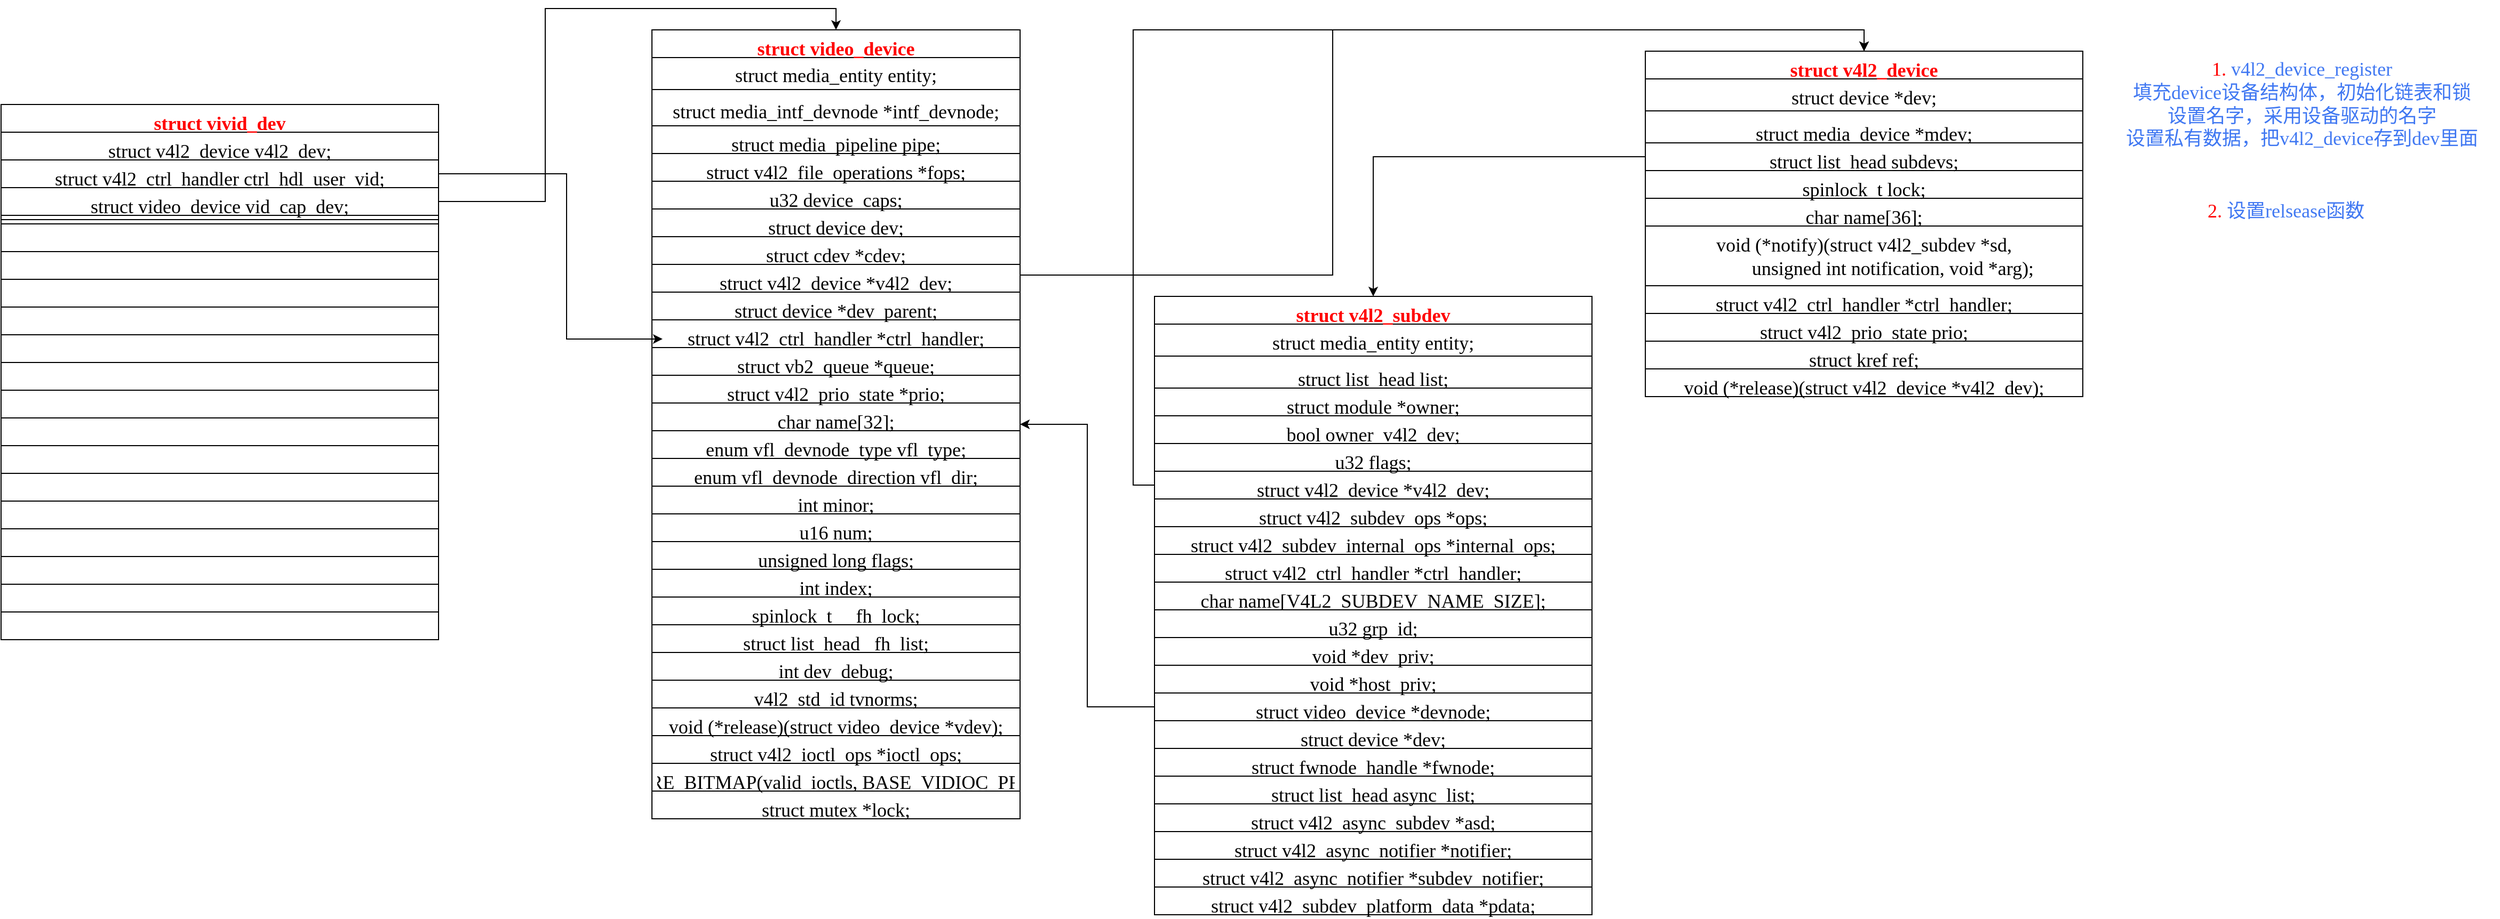 <mxfile version="20.6.2" type="github">
  <diagram id="C5RBs43oDa-KdzZeNtuy" name="Page-1">
    <mxGraphModel dx="1832" dy="598" grid="1" gridSize="10" guides="1" tooltips="1" connect="1" arrows="1" fold="1" page="1" pageScale="1" pageWidth="827" pageHeight="1169" math="0" shadow="0">
      <root>
        <mxCell id="WIyWlLk6GJQsqaUBKTNV-0" />
        <mxCell id="WIyWlLk6GJQsqaUBKTNV-1" parent="WIyWlLk6GJQsqaUBKTNV-0" />
        <mxCell id="gWOpLriGarxiiyuRwEoO-10" value="struct video_device" style="swimlane;fontStyle=1;align=center;verticalAlign=top;childLayout=stackLayout;horizontal=1;startSize=26;horizontalStack=0;resizeParent=1;resizeParentMax=0;resizeLast=0;collapsible=1;marginBottom=0;fontSize=18;fontFamily=Comic Sans MS;fontColor=#FF0000;" parent="WIyWlLk6GJQsqaUBKTNV-1" vertex="1">
          <mxGeometry x="470" y="60" width="345" height="740" as="geometry">
            <mxRectangle x="69" y="60" width="150" height="30" as="alternateBounds" />
          </mxGeometry>
        </mxCell>
        <mxCell id="gWOpLriGarxiiyuRwEoO-11" value="struct media_entity entity;" style="text;strokeColor=none;fillColor=none;align=center;verticalAlign=top;spacingLeft=4;spacingRight=4;overflow=hidden;rotatable=0;points=[[0,0.5],[1,0.5]];portConstraint=eastwest;fontFamily=Comic Sans MS;fontSize=18;html=1;" parent="gWOpLriGarxiiyuRwEoO-10" vertex="1">
          <mxGeometry y="26" width="345" height="26" as="geometry" />
        </mxCell>
        <mxCell id="gWOpLriGarxiiyuRwEoO-12" value="" style="line;strokeWidth=1;fillColor=none;align=center;verticalAlign=middle;spacingTop=-1;spacingLeft=3;spacingRight=3;rotatable=0;labelPosition=right;points=[];portConstraint=eastwest;strokeColor=inherit;fontSize=18;fontFamily=Comic Sans MS;" parent="gWOpLriGarxiiyuRwEoO-10" vertex="1">
          <mxGeometry y="52" width="345" height="8" as="geometry" />
        </mxCell>
        <mxCell id="gWOpLriGarxiiyuRwEoO-13" value="struct media_intf_devnode *intf_devnode;" style="text;strokeColor=none;fillColor=none;align=center;verticalAlign=top;spacingLeft=4;spacingRight=4;overflow=hidden;rotatable=0;points=[[0,0.5],[1,0.5]];portConstraint=eastwest;fontFamily=Comic Sans MS;fontStyle=0;fontSize=18;html=1;" parent="gWOpLriGarxiiyuRwEoO-10" vertex="1">
          <mxGeometry y="60" width="345" height="30" as="geometry" />
        </mxCell>
        <mxCell id="gWOpLriGarxiiyuRwEoO-20" value="struct media_pipeline pipe;" style="text;strokeColor=default;fillColor=none;align=center;verticalAlign=top;spacingLeft=4;spacingRight=4;overflow=hidden;rotatable=0;points=[[0,0.5],[1,0.5]];portConstraint=eastwest;fontFamily=Comic Sans MS;fontSize=18;" parent="gWOpLriGarxiiyuRwEoO-10" vertex="1">
          <mxGeometry y="90" width="345" height="26" as="geometry" />
        </mxCell>
        <mxCell id="gWOpLriGarxiiyuRwEoO-19" value="struct v4l2_file_operations *fops;" style="text;strokeColor=default;fillColor=none;align=center;verticalAlign=top;spacingLeft=4;spacingRight=4;overflow=hidden;rotatable=0;points=[[0,0.5],[1,0.5]];portConstraint=eastwest;fontSize=18;fontFamily=Comic Sans MS;" parent="gWOpLriGarxiiyuRwEoO-10" vertex="1">
          <mxGeometry y="116" width="345" height="26" as="geometry" />
        </mxCell>
        <mxCell id="gWOpLriGarxiiyuRwEoO-18" value="u32 device_caps;" style="text;strokeColor=default;fillColor=none;align=center;verticalAlign=top;spacingLeft=4;spacingRight=4;overflow=hidden;rotatable=0;points=[[0,0.5],[1,0.5]];portConstraint=eastwest;fontSize=18;fontFamily=Comic Sans MS;" parent="gWOpLriGarxiiyuRwEoO-10" vertex="1">
          <mxGeometry y="142" width="345" height="26" as="geometry" />
        </mxCell>
        <mxCell id="gWOpLriGarxiiyuRwEoO-17" value="struct device dev;" style="text;strokeColor=default;fillColor=none;align=center;verticalAlign=top;spacingLeft=4;spacingRight=4;overflow=hidden;rotatable=0;points=[[0,0.5],[1,0.5]];portConstraint=eastwest;fontSize=18;fontFamily=Comic Sans MS;" parent="gWOpLriGarxiiyuRwEoO-10" vertex="1">
          <mxGeometry y="168" width="345" height="26" as="geometry" />
        </mxCell>
        <mxCell id="gWOpLriGarxiiyuRwEoO-16" value="struct cdev *cdev;" style="text;strokeColor=default;fillColor=none;align=center;verticalAlign=top;spacingLeft=4;spacingRight=4;overflow=hidden;rotatable=0;points=[[0,0.5],[1,0.5]];portConstraint=eastwest;fontSize=18;fontFamily=Comic Sans MS;" parent="gWOpLriGarxiiyuRwEoO-10" vertex="1">
          <mxGeometry y="194" width="345" height="26" as="geometry" />
        </mxCell>
        <mxCell id="gWOpLriGarxiiyuRwEoO-15" value="struct v4l2_device *v4l2_dev;" style="text;strokeColor=default;fillColor=none;align=center;verticalAlign=top;spacingLeft=4;spacingRight=4;overflow=hidden;rotatable=0;points=[[0,0.5],[1,0.5]];portConstraint=eastwest;fontSize=18;fontFamily=Comic Sans MS;" parent="gWOpLriGarxiiyuRwEoO-10" vertex="1">
          <mxGeometry y="220" width="345" height="26" as="geometry" />
        </mxCell>
        <mxCell id="gWOpLriGarxiiyuRwEoO-14" value="struct device *dev_parent;" style="text;strokeColor=default;fillColor=none;align=center;verticalAlign=top;spacingLeft=4;spacingRight=4;overflow=hidden;rotatable=0;points=[[0,0.5],[1,0.5]];portConstraint=eastwest;fontSize=18;fontFamily=Comic Sans MS;" parent="gWOpLriGarxiiyuRwEoO-10" vertex="1">
          <mxGeometry y="246" width="345" height="26" as="geometry" />
        </mxCell>
        <mxCell id="lrgzyKISsiX6A75_xtbV-10" value="struct v4l2_ctrl_handler *ctrl_handler;" style="text;strokeColor=default;fillColor=none;align=center;verticalAlign=top;spacingLeft=4;spacingRight=4;overflow=hidden;rotatable=0;points=[[0,0.5],[1,0.5]];portConstraint=eastwest;fontSize=18;fontFamily=Comic Sans MS;" parent="gWOpLriGarxiiyuRwEoO-10" vertex="1">
          <mxGeometry y="272" width="345" height="26" as="geometry" />
        </mxCell>
        <mxCell id="lrgzyKISsiX6A75_xtbV-9" value="struct vb2_queue *queue;" style="text;strokeColor=none;fillColor=none;align=center;verticalAlign=top;spacingLeft=4;spacingRight=4;overflow=hidden;rotatable=0;points=[[0,0.5],[1,0.5]];portConstraint=eastwest;fontSize=18;fontFamily=Comic Sans MS;" parent="gWOpLriGarxiiyuRwEoO-10" vertex="1">
          <mxGeometry y="298" width="345" height="26" as="geometry" />
        </mxCell>
        <mxCell id="lrgzyKISsiX6A75_xtbV-8" value="struct v4l2_prio_state *prio;" style="text;strokeColor=default;fillColor=none;align=center;verticalAlign=top;spacingLeft=4;spacingRight=4;overflow=hidden;rotatable=0;points=[[0,0.5],[1,0.5]];portConstraint=eastwest;fontSize=18;fontFamily=Comic Sans MS;" parent="gWOpLriGarxiiyuRwEoO-10" vertex="1">
          <mxGeometry y="324" width="345" height="26" as="geometry" />
        </mxCell>
        <mxCell id="lrgzyKISsiX6A75_xtbV-7" value="char name[32];" style="text;strokeColor=none;fillColor=none;align=center;verticalAlign=top;spacingLeft=4;spacingRight=4;overflow=hidden;rotatable=0;points=[[0,0.5],[1,0.5]];portConstraint=eastwest;fontSize=18;fontFamily=Comic Sans MS;" parent="gWOpLriGarxiiyuRwEoO-10" vertex="1">
          <mxGeometry y="350" width="345" height="26" as="geometry" />
        </mxCell>
        <mxCell id="lrgzyKISsiX6A75_xtbV-6" value="enum vfl_devnode_type vfl_type;" style="text;strokeColor=default;fillColor=none;align=center;verticalAlign=top;spacingLeft=4;spacingRight=4;overflow=hidden;rotatable=0;points=[[0,0.5],[1,0.5]];portConstraint=eastwest;fontSize=18;fontFamily=Comic Sans MS;" parent="gWOpLriGarxiiyuRwEoO-10" vertex="1">
          <mxGeometry y="376" width="345" height="26" as="geometry" />
        </mxCell>
        <mxCell id="lrgzyKISsiX6A75_xtbV-5" value="enum vfl_devnode_direction vfl_dir;" style="text;strokeColor=default;fillColor=none;align=center;verticalAlign=top;spacingLeft=4;spacingRight=4;overflow=hidden;rotatable=0;points=[[0,0.5],[1,0.5]];portConstraint=eastwest;fontSize=18;fontFamily=Comic Sans MS;" parent="gWOpLriGarxiiyuRwEoO-10" vertex="1">
          <mxGeometry y="402" width="345" height="26" as="geometry" />
        </mxCell>
        <mxCell id="lrgzyKISsiX6A75_xtbV-4" value="int minor;" style="text;strokeColor=none;fillColor=none;align=center;verticalAlign=top;spacingLeft=4;spacingRight=4;overflow=hidden;rotatable=0;points=[[0,0.5],[1,0.5]];portConstraint=eastwest;fontSize=18;fontFamily=Comic Sans MS;" parent="gWOpLriGarxiiyuRwEoO-10" vertex="1">
          <mxGeometry y="428" width="345" height="26" as="geometry" />
        </mxCell>
        <mxCell id="lrgzyKISsiX6A75_xtbV-3" value="u16 num;" style="text;strokeColor=default;fillColor=none;align=center;verticalAlign=top;spacingLeft=4;spacingRight=4;overflow=hidden;rotatable=0;points=[[0,0.5],[1,0.5]];portConstraint=eastwest;fontSize=18;fontFamily=Comic Sans MS;" parent="gWOpLriGarxiiyuRwEoO-10" vertex="1">
          <mxGeometry y="454" width="345" height="26" as="geometry" />
        </mxCell>
        <mxCell id="lrgzyKISsiX6A75_xtbV-2" value="unsigned long flags;" style="text;strokeColor=default;fillColor=none;align=center;verticalAlign=top;spacingLeft=4;spacingRight=4;overflow=hidden;rotatable=0;points=[[0,0.5],[1,0.5]];portConstraint=eastwest;fontSize=18;fontFamily=Comic Sans MS;" parent="gWOpLriGarxiiyuRwEoO-10" vertex="1">
          <mxGeometry y="480" width="345" height="26" as="geometry" />
        </mxCell>
        <mxCell id="lrgzyKISsiX6A75_xtbV-11" value="int index;" style="text;strokeColor=none;fillColor=none;align=center;verticalAlign=top;spacingLeft=4;spacingRight=4;overflow=hidden;rotatable=0;points=[[0,0.5],[1,0.5]];portConstraint=eastwest;fontSize=18;fontFamily=Comic Sans MS;" parent="gWOpLriGarxiiyuRwEoO-10" vertex="1">
          <mxGeometry y="506" width="345" height="26" as="geometry" />
        </mxCell>
        <mxCell id="lrgzyKISsiX6A75_xtbV-14" value="spinlock_t     fh_lock;" style="text;strokeColor=default;fillColor=none;align=center;verticalAlign=top;spacingLeft=4;spacingRight=4;overflow=hidden;rotatable=0;points=[[0,0.5],[1,0.5]];portConstraint=eastwest;fontSize=18;fontFamily=Comic Sans MS;" parent="gWOpLriGarxiiyuRwEoO-10" vertex="1">
          <mxGeometry y="532" width="345" height="26" as="geometry" />
        </mxCell>
        <mxCell id="lrgzyKISsiX6A75_xtbV-13" value="struct list_head   fh_list;" style="text;strokeColor=none;fillColor=none;align=center;verticalAlign=top;spacingLeft=4;spacingRight=4;overflow=hidden;rotatable=0;points=[[0,0.5],[1,0.5]];portConstraint=eastwest;fontSize=18;fontFamily=Comic Sans MS;" parent="gWOpLriGarxiiyuRwEoO-10" vertex="1">
          <mxGeometry y="558" width="345" height="26" as="geometry" />
        </mxCell>
        <mxCell id="lrgzyKISsiX6A75_xtbV-12" value="int dev_debug;" style="text;strokeColor=default;fillColor=none;align=center;verticalAlign=top;spacingLeft=4;spacingRight=4;overflow=hidden;rotatable=0;points=[[0,0.5],[1,0.5]];portConstraint=eastwest;fontSize=18;fontFamily=Comic Sans MS;" parent="gWOpLriGarxiiyuRwEoO-10" vertex="1">
          <mxGeometry y="584" width="345" height="26" as="geometry" />
        </mxCell>
        <mxCell id="lrgzyKISsiX6A75_xtbV-19" value="v4l2_std_id tvnorms;" style="text;strokeColor=default;fillColor=none;align=center;verticalAlign=top;spacingLeft=4;spacingRight=4;overflow=hidden;rotatable=0;points=[[0,0.5],[1,0.5]];portConstraint=eastwest;fontSize=18;fontFamily=Comic Sans MS;" parent="gWOpLriGarxiiyuRwEoO-10" vertex="1">
          <mxGeometry y="610" width="345" height="26" as="geometry" />
        </mxCell>
        <mxCell id="lrgzyKISsiX6A75_xtbV-18" value="void (*release)(struct video_device *vdev);" style="text;strokeColor=default;fillColor=none;align=center;verticalAlign=top;spacingLeft=4;spacingRight=4;overflow=hidden;rotatable=0;points=[[0,0.5],[1,0.5]];portConstraint=eastwest;fontSize=18;fontFamily=Comic Sans MS;" parent="gWOpLriGarxiiyuRwEoO-10" vertex="1">
          <mxGeometry y="636" width="345" height="26" as="geometry" />
        </mxCell>
        <mxCell id="lrgzyKISsiX6A75_xtbV-17" value="struct v4l2_ioctl_ops *ioctl_ops;" style="text;strokeColor=default;fillColor=none;align=center;verticalAlign=top;spacingLeft=4;spacingRight=4;overflow=hidden;rotatable=0;points=[[0,0.5],[1,0.5]];portConstraint=eastwest;fontSize=18;fontFamily=Comic Sans MS;" parent="gWOpLriGarxiiyuRwEoO-10" vertex="1">
          <mxGeometry y="662" width="345" height="26" as="geometry" />
        </mxCell>
        <mxCell id="lrgzyKISsiX6A75_xtbV-16" value="DECLARE_BITMAP(valid_ioctls, BASE_VIDIOC_PRIVATE);" style="text;strokeColor=default;fillColor=none;align=center;verticalAlign=top;spacingLeft=4;spacingRight=4;overflow=hidden;rotatable=0;points=[[0,0.5],[1,0.5]];portConstraint=eastwest;fontSize=18;fontFamily=Comic Sans MS;" parent="gWOpLriGarxiiyuRwEoO-10" vertex="1">
          <mxGeometry y="688" width="345" height="26" as="geometry" />
        </mxCell>
        <mxCell id="lrgzyKISsiX6A75_xtbV-15" value="struct mutex *lock;" style="text;strokeColor=default;fillColor=none;align=center;verticalAlign=top;spacingLeft=4;spacingRight=4;overflow=hidden;rotatable=0;points=[[0,0.5],[1,0.5]];portConstraint=eastwest;fontSize=18;fontFamily=Comic Sans MS;" parent="gWOpLriGarxiiyuRwEoO-10" vertex="1">
          <mxGeometry y="714" width="345" height="26" as="geometry" />
        </mxCell>
        <mxCell id="lrgzyKISsiX6A75_xtbV-20" value="struct v4l2_device" style="swimlane;fontStyle=1;align=center;verticalAlign=top;childLayout=stackLayout;horizontal=1;startSize=26;horizontalStack=0;resizeParent=1;resizeParentMax=0;resizeLast=0;collapsible=1;marginBottom=0;strokeColor=default;fontFamily=Comic Sans MS;fontSize=18;fontColor=#FF0000;fillColor=none;gradientColor=none;" parent="WIyWlLk6GJQsqaUBKTNV-1" vertex="1">
          <mxGeometry x="1401" y="80" width="410" height="324" as="geometry">
            <mxRectangle x="530" y="110" width="200" height="40" as="alternateBounds" />
          </mxGeometry>
        </mxCell>
        <mxCell id="lrgzyKISsiX6A75_xtbV-21" value="struct device *dev;" style="text;strokeColor=none;fillColor=none;align=center;verticalAlign=top;spacingLeft=4;spacingRight=4;overflow=hidden;rotatable=0;points=[[0,0.5],[1,0.5]];portConstraint=eastwest;fontFamily=Comic Sans MS;fontSize=18;fontColor=default;" parent="lrgzyKISsiX6A75_xtbV-20" vertex="1">
          <mxGeometry y="26" width="410" height="26" as="geometry" />
        </mxCell>
        <mxCell id="lrgzyKISsiX6A75_xtbV-22" value="" style="line;strokeWidth=1;fillColor=none;align=center;verticalAlign=middle;spacingTop=-1;spacingLeft=3;spacingRight=3;rotatable=0;labelPosition=right;points=[];portConstraint=eastwest;strokeColor=inherit;fontFamily=Comic Sans MS;fontSize=18;fontColor=default;" parent="lrgzyKISsiX6A75_xtbV-20" vertex="1">
          <mxGeometry y="52" width="410" height="8" as="geometry" />
        </mxCell>
        <mxCell id="lrgzyKISsiX6A75_xtbV-23" value="struct media_device *mdev;" style="text;strokeColor=none;fillColor=none;align=center;verticalAlign=top;spacingLeft=4;spacingRight=4;overflow=hidden;rotatable=0;points=[[0,0.5],[1,0.5]];portConstraint=eastwest;fontFamily=Comic Sans MS;fontSize=18;fontColor=default;" parent="lrgzyKISsiX6A75_xtbV-20" vertex="1">
          <mxGeometry y="60" width="410" height="26" as="geometry" />
        </mxCell>
        <mxCell id="lrgzyKISsiX6A75_xtbV-26" value="struct list_head subdevs;" style="text;strokeColor=default;fillColor=none;align=center;verticalAlign=top;spacingLeft=4;spacingRight=4;overflow=hidden;rotatable=0;points=[[0,0.5],[1,0.5]];portConstraint=eastwest;fontFamily=Comic Sans MS;fontSize=18;fontColor=default;" parent="lrgzyKISsiX6A75_xtbV-20" vertex="1">
          <mxGeometry y="86" width="410" height="26" as="geometry" />
        </mxCell>
        <mxCell id="lrgzyKISsiX6A75_xtbV-33" value="spinlock_t lock;" style="text;strokeColor=default;fillColor=none;align=center;verticalAlign=top;spacingLeft=4;spacingRight=4;overflow=hidden;rotatable=0;points=[[0,0.5],[1,0.5]];portConstraint=eastwest;fontFamily=Comic Sans MS;fontSize=18;fontColor=default;" parent="lrgzyKISsiX6A75_xtbV-20" vertex="1">
          <mxGeometry y="112" width="410" height="26" as="geometry" />
        </mxCell>
        <mxCell id="lrgzyKISsiX6A75_xtbV-32" value="char name[36];" style="text;strokeColor=default;fillColor=none;align=center;verticalAlign=top;spacingLeft=4;spacingRight=4;overflow=hidden;rotatable=0;points=[[0,0.5],[1,0.5]];portConstraint=eastwest;fontFamily=Comic Sans MS;fontSize=18;fontColor=default;" parent="lrgzyKISsiX6A75_xtbV-20" vertex="1">
          <mxGeometry y="138" width="410" height="26" as="geometry" />
        </mxCell>
        <mxCell id="lrgzyKISsiX6A75_xtbV-31" value="void (*notify)(struct v4l2_subdev *sd,&#xa;            unsigned int notification, void *arg);" style="text;strokeColor=default;fillColor=none;align=center;verticalAlign=top;spacingLeft=4;spacingRight=4;overflow=hidden;rotatable=0;points=[[0,0.5],[1,0.5]];portConstraint=eastwest;fontFamily=Comic Sans MS;fontSize=18;fontColor=default;" parent="lrgzyKISsiX6A75_xtbV-20" vertex="1">
          <mxGeometry y="164" width="410" height="56" as="geometry" />
        </mxCell>
        <mxCell id="lrgzyKISsiX6A75_xtbV-30" value="struct v4l2_ctrl_handler *ctrl_handler;" style="text;strokeColor=default;fillColor=none;align=center;verticalAlign=top;spacingLeft=4;spacingRight=4;overflow=hidden;rotatable=0;points=[[0,0.5],[1,0.5]];portConstraint=eastwest;fontFamily=Comic Sans MS;fontSize=18;fontColor=default;" parent="lrgzyKISsiX6A75_xtbV-20" vertex="1">
          <mxGeometry y="220" width="410" height="26" as="geometry" />
        </mxCell>
        <mxCell id="lrgzyKISsiX6A75_xtbV-29" value="struct v4l2_prio_state prio;" style="text;strokeColor=default;fillColor=none;align=center;verticalAlign=top;spacingLeft=4;spacingRight=4;overflow=hidden;rotatable=0;points=[[0,0.5],[1,0.5]];portConstraint=eastwest;fontFamily=Comic Sans MS;fontSize=18;fontColor=default;" parent="lrgzyKISsiX6A75_xtbV-20" vertex="1">
          <mxGeometry y="246" width="410" height="26" as="geometry" />
        </mxCell>
        <mxCell id="lrgzyKISsiX6A75_xtbV-28" value="struct kref ref;" style="text;strokeColor=default;fillColor=none;align=center;verticalAlign=top;spacingLeft=4;spacingRight=4;overflow=hidden;rotatable=0;points=[[0,0.5],[1,0.5]];portConstraint=eastwest;fontFamily=Comic Sans MS;fontSize=18;fontColor=default;" parent="lrgzyKISsiX6A75_xtbV-20" vertex="1">
          <mxGeometry y="272" width="410" height="26" as="geometry" />
        </mxCell>
        <mxCell id="lrgzyKISsiX6A75_xtbV-27" value="void (*release)(struct v4l2_device *v4l2_dev);" style="text;strokeColor=none;fillColor=none;align=center;verticalAlign=top;spacingLeft=4;spacingRight=4;overflow=hidden;rotatable=0;points=[[0,0.5],[1,0.5]];portConstraint=eastwest;fontFamily=Comic Sans MS;fontSize=18;fontColor=default;" parent="lrgzyKISsiX6A75_xtbV-20" vertex="1">
          <mxGeometry y="298" width="410" height="26" as="geometry" />
        </mxCell>
        <mxCell id="pIusJnzS2BSVwH9c8vFU-0" value="struct v4l2_subdev" style="swimlane;fontStyle=1;align=center;verticalAlign=top;childLayout=stackLayout;horizontal=1;startSize=26;horizontalStack=0;resizeParent=1;resizeParentMax=0;resizeLast=0;collapsible=1;marginBottom=0;fontSize=18;fontFamily=Comic Sans MS;fontColor=#FF0000;" vertex="1" parent="WIyWlLk6GJQsqaUBKTNV-1">
          <mxGeometry x="941" y="310" width="410" height="580" as="geometry">
            <mxRectangle x="1050" y="130" width="210" height="40" as="alternateBounds" />
          </mxGeometry>
        </mxCell>
        <mxCell id="pIusJnzS2BSVwH9c8vFU-1" value="struct media_entity entity;" style="text;strokeColor=none;fillColor=none;align=center;verticalAlign=top;spacingLeft=4;spacingRight=4;overflow=hidden;rotatable=0;points=[[0,0.5],[1,0.5]];portConstraint=eastwest;fontSize=18;fontFamily=Comic Sans MS;" vertex="1" parent="pIusJnzS2BSVwH9c8vFU-0">
          <mxGeometry y="26" width="410" height="26" as="geometry" />
        </mxCell>
        <mxCell id="pIusJnzS2BSVwH9c8vFU-2" value="" style="line;strokeWidth=1;fillColor=none;align=center;verticalAlign=middle;spacingTop=-1;spacingLeft=3;spacingRight=3;rotatable=0;labelPosition=right;points=[];portConstraint=eastwest;strokeColor=inherit;fontSize=18;fontFamily=Comic Sans MS;" vertex="1" parent="pIusJnzS2BSVwH9c8vFU-0">
          <mxGeometry y="52" width="410" height="8" as="geometry" />
        </mxCell>
        <mxCell id="pIusJnzS2BSVwH9c8vFU-3" value="struct list_head list;" style="text;strokeColor=none;fillColor=none;align=center;verticalAlign=top;spacingLeft=4;spacingRight=4;overflow=hidden;rotatable=0;points=[[0,0.5],[1,0.5]];portConstraint=eastwest;fontSize=18;fontFamily=Comic Sans MS;" vertex="1" parent="pIusJnzS2BSVwH9c8vFU-0">
          <mxGeometry y="60" width="410" height="26" as="geometry" />
        </mxCell>
        <mxCell id="pIusJnzS2BSVwH9c8vFU-4" value="struct module *owner;" style="text;strokeColor=default;fillColor=none;align=center;verticalAlign=top;spacingLeft=4;spacingRight=4;overflow=hidden;rotatable=0;points=[[0,0.5],[1,0.5]];portConstraint=eastwest;fontSize=18;fontFamily=Comic Sans MS;" vertex="1" parent="pIusJnzS2BSVwH9c8vFU-0">
          <mxGeometry y="86" width="410" height="26" as="geometry" />
        </mxCell>
        <mxCell id="pIusJnzS2BSVwH9c8vFU-6" value="bool owner_v4l2_dev;" style="text;strokeColor=default;fillColor=none;align=center;verticalAlign=top;spacingLeft=4;spacingRight=4;overflow=hidden;rotatable=0;points=[[0,0.5],[1,0.5]];portConstraint=eastwest;fontSize=18;fontFamily=Comic Sans MS;" vertex="1" parent="pIusJnzS2BSVwH9c8vFU-0">
          <mxGeometry y="112" width="410" height="26" as="geometry" />
        </mxCell>
        <mxCell id="pIusJnzS2BSVwH9c8vFU-10" value="u32 flags;" style="text;strokeColor=default;fillColor=none;align=center;verticalAlign=top;spacingLeft=4;spacingRight=4;overflow=hidden;rotatable=0;points=[[0,0.5],[1,0.5]];portConstraint=eastwest;fontSize=18;fontFamily=Comic Sans MS;" vertex="1" parent="pIusJnzS2BSVwH9c8vFU-0">
          <mxGeometry y="138" width="410" height="26" as="geometry" />
        </mxCell>
        <mxCell id="pIusJnzS2BSVwH9c8vFU-9" value="struct v4l2_device *v4l2_dev;" style="text;strokeColor=default;fillColor=none;align=center;verticalAlign=top;spacingLeft=4;spacingRight=4;overflow=hidden;rotatable=0;points=[[0,0.5],[1,0.5]];portConstraint=eastwest;fontSize=18;fontFamily=Comic Sans MS;" vertex="1" parent="pIusJnzS2BSVwH9c8vFU-0">
          <mxGeometry y="164" width="410" height="26" as="geometry" />
        </mxCell>
        <mxCell id="pIusJnzS2BSVwH9c8vFU-8" value="struct v4l2_subdev_ops *ops;" style="text;strokeColor=default;fillColor=none;align=center;verticalAlign=top;spacingLeft=4;spacingRight=4;overflow=hidden;rotatable=0;points=[[0,0.5],[1,0.5]];portConstraint=eastwest;fontSize=18;fontFamily=Comic Sans MS;" vertex="1" parent="pIusJnzS2BSVwH9c8vFU-0">
          <mxGeometry y="190" width="410" height="26" as="geometry" />
        </mxCell>
        <mxCell id="pIusJnzS2BSVwH9c8vFU-7" value="struct v4l2_subdev_internal_ops *internal_ops;" style="text;strokeColor=default;fillColor=none;align=center;verticalAlign=top;spacingLeft=4;spacingRight=4;overflow=hidden;rotatable=0;points=[[0,0.5],[1,0.5]];portConstraint=eastwest;fontSize=18;fontFamily=Comic Sans MS;" vertex="1" parent="pIusJnzS2BSVwH9c8vFU-0">
          <mxGeometry y="216" width="410" height="26" as="geometry" />
        </mxCell>
        <mxCell id="pIusJnzS2BSVwH9c8vFU-23" value="struct v4l2_ctrl_handler *ctrl_handler;" style="text;strokeColor=default;fillColor=none;align=center;verticalAlign=top;spacingLeft=4;spacingRight=4;overflow=hidden;rotatable=0;points=[[0,0.5],[1,0.5]];portConstraint=eastwest;fontSize=18;fontFamily=Comic Sans MS;" vertex="1" parent="pIusJnzS2BSVwH9c8vFU-0">
          <mxGeometry y="242" width="410" height="26" as="geometry" />
        </mxCell>
        <mxCell id="pIusJnzS2BSVwH9c8vFU-22" value="char name[V4L2_SUBDEV_NAME_SIZE];" style="text;strokeColor=default;fillColor=none;align=center;verticalAlign=top;spacingLeft=4;spacingRight=4;overflow=hidden;rotatable=0;points=[[0,0.5],[1,0.5]];portConstraint=eastwest;fontSize=18;fontFamily=Comic Sans MS;" vertex="1" parent="pIusJnzS2BSVwH9c8vFU-0">
          <mxGeometry y="268" width="410" height="26" as="geometry" />
        </mxCell>
        <mxCell id="pIusJnzS2BSVwH9c8vFU-21" value="u32 grp_id;" style="text;strokeColor=default;fillColor=none;align=center;verticalAlign=top;spacingLeft=4;spacingRight=4;overflow=hidden;rotatable=0;points=[[0,0.5],[1,0.5]];portConstraint=eastwest;fontSize=18;fontFamily=Comic Sans MS;" vertex="1" parent="pIusJnzS2BSVwH9c8vFU-0">
          <mxGeometry y="294" width="410" height="26" as="geometry" />
        </mxCell>
        <mxCell id="pIusJnzS2BSVwH9c8vFU-20" value="void *dev_priv;" style="text;strokeColor=default;fillColor=none;align=center;verticalAlign=top;spacingLeft=4;spacingRight=4;overflow=hidden;rotatable=0;points=[[0,0.5],[1,0.5]];portConstraint=eastwest;fontSize=18;fontFamily=Comic Sans MS;" vertex="1" parent="pIusJnzS2BSVwH9c8vFU-0">
          <mxGeometry y="320" width="410" height="26" as="geometry" />
        </mxCell>
        <mxCell id="pIusJnzS2BSVwH9c8vFU-19" value="void *host_priv;" style="text;strokeColor=default;fillColor=none;align=center;verticalAlign=top;spacingLeft=4;spacingRight=4;overflow=hidden;rotatable=0;points=[[0,0.5],[1,0.5]];portConstraint=eastwest;fontSize=18;fontFamily=Comic Sans MS;" vertex="1" parent="pIusJnzS2BSVwH9c8vFU-0">
          <mxGeometry y="346" width="410" height="26" as="geometry" />
        </mxCell>
        <mxCell id="pIusJnzS2BSVwH9c8vFU-18" value="struct video_device *devnode;" style="text;strokeColor=default;fillColor=none;align=center;verticalAlign=top;spacingLeft=4;spacingRight=4;overflow=hidden;rotatable=0;points=[[0,0.5],[1,0.5]];portConstraint=eastwest;fontSize=18;fontFamily=Comic Sans MS;" vertex="1" parent="pIusJnzS2BSVwH9c8vFU-0">
          <mxGeometry y="372" width="410" height="26" as="geometry" />
        </mxCell>
        <mxCell id="pIusJnzS2BSVwH9c8vFU-17" value="struct device *dev;" style="text;strokeColor=default;fillColor=none;align=center;verticalAlign=top;spacingLeft=4;spacingRight=4;overflow=hidden;rotatable=0;points=[[0,0.5],[1,0.5]];portConstraint=eastwest;fontSize=18;fontFamily=Comic Sans MS;" vertex="1" parent="pIusJnzS2BSVwH9c8vFU-0">
          <mxGeometry y="398" width="410" height="26" as="geometry" />
        </mxCell>
        <mxCell id="pIusJnzS2BSVwH9c8vFU-16" value="struct fwnode_handle *fwnode;" style="text;strokeColor=default;fillColor=none;align=center;verticalAlign=top;spacingLeft=4;spacingRight=4;overflow=hidden;rotatable=0;points=[[0,0.5],[1,0.5]];portConstraint=eastwest;fontSize=18;fontFamily=Comic Sans MS;" vertex="1" parent="pIusJnzS2BSVwH9c8vFU-0">
          <mxGeometry y="424" width="410" height="26" as="geometry" />
        </mxCell>
        <mxCell id="pIusJnzS2BSVwH9c8vFU-27" value="struct list_head async_list;" style="text;strokeColor=default;fillColor=none;align=center;verticalAlign=top;spacingLeft=4;spacingRight=4;overflow=hidden;rotatable=0;points=[[0,0.5],[1,0.5]];portConstraint=eastwest;fontSize=18;fontFamily=Comic Sans MS;" vertex="1" parent="pIusJnzS2BSVwH9c8vFU-0">
          <mxGeometry y="450" width="410" height="26" as="geometry" />
        </mxCell>
        <mxCell id="pIusJnzS2BSVwH9c8vFU-26" value="struct v4l2_async_subdev *asd;" style="text;strokeColor=default;fillColor=none;align=center;verticalAlign=top;spacingLeft=4;spacingRight=4;overflow=hidden;rotatable=0;points=[[0,0.5],[1,0.5]];portConstraint=eastwest;fontSize=18;fontFamily=Comic Sans MS;" vertex="1" parent="pIusJnzS2BSVwH9c8vFU-0">
          <mxGeometry y="476" width="410" height="26" as="geometry" />
        </mxCell>
        <mxCell id="pIusJnzS2BSVwH9c8vFU-25" value="struct v4l2_async_notifier *notifier;" style="text;strokeColor=default;fillColor=none;align=center;verticalAlign=top;spacingLeft=4;spacingRight=4;overflow=hidden;rotatable=0;points=[[0,0.5],[1,0.5]];portConstraint=eastwest;fontSize=18;fontFamily=Comic Sans MS;" vertex="1" parent="pIusJnzS2BSVwH9c8vFU-0">
          <mxGeometry y="502" width="410" height="26" as="geometry" />
        </mxCell>
        <mxCell id="pIusJnzS2BSVwH9c8vFU-24" value="struct v4l2_async_notifier *subdev_notifier;" style="text;strokeColor=default;fillColor=none;align=center;verticalAlign=top;spacingLeft=4;spacingRight=4;overflow=hidden;rotatable=0;points=[[0,0.5],[1,0.5]];portConstraint=eastwest;fontSize=18;fontFamily=Comic Sans MS;" vertex="1" parent="pIusJnzS2BSVwH9c8vFU-0">
          <mxGeometry y="528" width="410" height="26" as="geometry" />
        </mxCell>
        <mxCell id="pIusJnzS2BSVwH9c8vFU-15" value="struct v4l2_subdev_platform_data *pdata;" style="text;strokeColor=default;fillColor=none;align=center;verticalAlign=top;spacingLeft=4;spacingRight=4;overflow=hidden;rotatable=0;points=[[0,0.5],[1,0.5]];portConstraint=eastwest;fontSize=18;fontFamily=Comic Sans MS;" vertex="1" parent="pIusJnzS2BSVwH9c8vFU-0">
          <mxGeometry y="554" width="410" height="26" as="geometry" />
        </mxCell>
        <mxCell id="pIusJnzS2BSVwH9c8vFU-28" style="edgeStyle=orthogonalEdgeStyle;rounded=0;orthogonalLoop=1;jettySize=auto;html=1;exitX=1;exitY=0.5;exitDx=0;exitDy=0;entryX=0.5;entryY=0;entryDx=0;entryDy=0;fontFamily=Comic Sans MS;fontSize=18;fontColor=#FF0000;" edge="1" parent="WIyWlLk6GJQsqaUBKTNV-1" source="gWOpLriGarxiiyuRwEoO-15" target="lrgzyKISsiX6A75_xtbV-20">
          <mxGeometry relative="1" as="geometry">
            <Array as="points">
              <mxPoint x="815" y="290" />
              <mxPoint x="1108" y="290" />
              <mxPoint x="1108" y="60" />
              <mxPoint x="1606" y="60" />
            </Array>
          </mxGeometry>
        </mxCell>
        <mxCell id="pIusJnzS2BSVwH9c8vFU-29" style="edgeStyle=orthogonalEdgeStyle;rounded=0;orthogonalLoop=1;jettySize=auto;html=1;exitX=0;exitY=0.5;exitDx=0;exitDy=0;fontFamily=Comic Sans MS;fontSize=18;fontColor=#FF0000;" edge="1" parent="WIyWlLk6GJQsqaUBKTNV-1" source="lrgzyKISsiX6A75_xtbV-26" target="pIusJnzS2BSVwH9c8vFU-0">
          <mxGeometry relative="1" as="geometry" />
        </mxCell>
        <mxCell id="pIusJnzS2BSVwH9c8vFU-32" style="edgeStyle=orthogonalEdgeStyle;rounded=0;orthogonalLoop=1;jettySize=auto;html=1;exitX=0;exitY=0.5;exitDx=0;exitDy=0;entryX=0.5;entryY=0;entryDx=0;entryDy=0;fontFamily=Comic Sans MS;fontSize=18;fontColor=#FF0000;" edge="1" parent="WIyWlLk6GJQsqaUBKTNV-1" source="pIusJnzS2BSVwH9c8vFU-9" target="lrgzyKISsiX6A75_xtbV-20">
          <mxGeometry relative="1" as="geometry" />
        </mxCell>
        <mxCell id="pIusJnzS2BSVwH9c8vFU-33" style="edgeStyle=orthogonalEdgeStyle;rounded=0;orthogonalLoop=1;jettySize=auto;html=1;exitX=0;exitY=0.5;exitDx=0;exitDy=0;fontFamily=Comic Sans MS;fontSize=18;fontColor=#FF0000;" edge="1" parent="WIyWlLk6GJQsqaUBKTNV-1" source="pIusJnzS2BSVwH9c8vFU-18" target="gWOpLriGarxiiyuRwEoO-10">
          <mxGeometry relative="1" as="geometry" />
        </mxCell>
        <mxCell id="pIusJnzS2BSVwH9c8vFU-35" value="&lt;div&gt;1.&lt;span style=&quot;color: #4078f2;&quot;&gt; v4l2_device_register&lt;/span&gt;&lt;/div&gt;&lt;div&gt;&lt;span style=&quot;color: #4078f2;&quot;&gt;填充device设备结构体，初始化链表和锁&lt;/span&gt;&lt;/div&gt;&lt;div&gt;&lt;span style=&quot;color: #4078f2;&quot;&gt;设置名字，采用设备驱动的名字&lt;/span&gt;&lt;/div&gt;&lt;div&gt;&lt;span style=&quot;color: #4078f2;&quot;&gt;设置私有数据，把v4l2_device存到dev里面&lt;br&gt;&lt;/span&gt;&lt;/div&gt;" style="text;html=1;align=center;verticalAlign=middle;resizable=0;points=[];autosize=1;strokeColor=none;fillColor=none;fontSize=18;fontFamily=Comic Sans MS;fontColor=#FF0000;" vertex="1" parent="WIyWlLk6GJQsqaUBKTNV-1">
          <mxGeometry x="1831" y="80" width="370" height="100" as="geometry" />
        </mxCell>
        <mxCell id="pIusJnzS2BSVwH9c8vFU-36" value="2. &lt;span style=&quot;color: #4078f2;&quot;&gt;设置relsease函数&lt;/span&gt;" style="text;html=1;align=center;verticalAlign=middle;resizable=0;points=[];autosize=1;strokeColor=none;fillColor=none;fontSize=18;fontFamily=Comic Sans MS;fontColor=#FF0000;" vertex="1" parent="WIyWlLk6GJQsqaUBKTNV-1">
          <mxGeometry x="1911" y="210" width="180" height="40" as="geometry" />
        </mxCell>
        <mxCell id="pIusJnzS2BSVwH9c8vFU-54" value="struct vivid_dev" style="swimlane;fontStyle=1;align=center;verticalAlign=top;childLayout=stackLayout;horizontal=1;startSize=26;horizontalStack=0;resizeParent=1;resizeParentMax=0;resizeLast=0;collapsible=1;marginBottom=0;fontSize=18;fontFamily=Comic Sans MS;fontColor=#FF0000;" vertex="1" parent="WIyWlLk6GJQsqaUBKTNV-1">
          <mxGeometry x="-140" y="130" width="410" height="502" as="geometry">
            <mxRectangle x="1050" y="130" width="210" height="40" as="alternateBounds" />
          </mxGeometry>
        </mxCell>
        <mxCell id="pIusJnzS2BSVwH9c8vFU-55" value="struct v4l2_device     v4l2_dev;" style="text;strokeColor=none;fillColor=none;align=center;verticalAlign=top;spacingLeft=4;spacingRight=4;overflow=hidden;rotatable=0;points=[[0,0.5],[1,0.5]];portConstraint=eastwest;fontSize=18;fontFamily=Comic Sans MS;" vertex="1" parent="pIusJnzS2BSVwH9c8vFU-54">
          <mxGeometry y="26" width="410" height="26" as="geometry" />
        </mxCell>
        <mxCell id="pIusJnzS2BSVwH9c8vFU-60" value="struct v4l2_ctrl_handler   ctrl_hdl_user_vid;" style="text;strokeColor=default;fillColor=none;align=center;verticalAlign=top;spacingLeft=4;spacingRight=4;overflow=hidden;rotatable=0;points=[[0,0.5],[1,0.5]];portConstraint=eastwest;fontSize=18;fontFamily=Comic Sans MS;" vertex="1" parent="pIusJnzS2BSVwH9c8vFU-54">
          <mxGeometry y="52" width="410" height="26" as="geometry" />
        </mxCell>
        <mxCell id="pIusJnzS2BSVwH9c8vFU-61" value="struct video_device        vid_cap_dev;" style="text;strokeColor=default;fillColor=none;align=center;verticalAlign=top;spacingLeft=4;spacingRight=4;overflow=hidden;rotatable=0;points=[[0,0.5],[1,0.5]];portConstraint=eastwest;fontSize=18;fontFamily=Comic Sans MS;" vertex="1" parent="pIusJnzS2BSVwH9c8vFU-54">
          <mxGeometry y="78" width="410" height="26" as="geometry" />
        </mxCell>
        <mxCell id="pIusJnzS2BSVwH9c8vFU-56" value="" style="line;strokeWidth=1;fillColor=none;align=center;verticalAlign=middle;spacingTop=-1;spacingLeft=3;spacingRight=3;rotatable=0;labelPosition=right;points=[];portConstraint=eastwest;strokeColor=inherit;fontSize=18;fontFamily=Comic Sans MS;" vertex="1" parent="pIusJnzS2BSVwH9c8vFU-54">
          <mxGeometry y="104" width="410" height="8" as="geometry" />
        </mxCell>
        <mxCell id="pIusJnzS2BSVwH9c8vFU-62" value="" style="text;strokeColor=default;fillColor=none;align=center;verticalAlign=top;spacingLeft=4;spacingRight=4;overflow=hidden;rotatable=0;points=[[0,0.5],[1,0.5]];portConstraint=eastwest;fontSize=18;fontFamily=Comic Sans MS;" vertex="1" parent="pIusJnzS2BSVwH9c8vFU-54">
          <mxGeometry y="112" width="410" height="26" as="geometry" />
        </mxCell>
        <mxCell id="pIusJnzS2BSVwH9c8vFU-63" value="" style="text;strokeColor=default;fillColor=none;align=center;verticalAlign=top;spacingLeft=4;spacingRight=4;overflow=hidden;rotatable=0;points=[[0,0.5],[1,0.5]];portConstraint=eastwest;fontSize=18;fontFamily=Comic Sans MS;" vertex="1" parent="pIusJnzS2BSVwH9c8vFU-54">
          <mxGeometry y="138" width="410" height="26" as="geometry" />
        </mxCell>
        <mxCell id="pIusJnzS2BSVwH9c8vFU-64" value="" style="text;strokeColor=default;fillColor=none;align=center;verticalAlign=top;spacingLeft=4;spacingRight=4;overflow=hidden;rotatable=0;points=[[0,0.5],[1,0.5]];portConstraint=eastwest;fontSize=18;fontFamily=Comic Sans MS;" vertex="1" parent="pIusJnzS2BSVwH9c8vFU-54">
          <mxGeometry y="164" width="410" height="26" as="geometry" />
        </mxCell>
        <mxCell id="pIusJnzS2BSVwH9c8vFU-65" value="" style="text;strokeColor=default;fillColor=none;align=center;verticalAlign=top;spacingLeft=4;spacingRight=4;overflow=hidden;rotatable=0;points=[[0,0.5],[1,0.5]];portConstraint=eastwest;fontSize=18;fontFamily=Comic Sans MS;" vertex="1" parent="pIusJnzS2BSVwH9c8vFU-54">
          <mxGeometry y="190" width="410" height="26" as="geometry" />
        </mxCell>
        <mxCell id="pIusJnzS2BSVwH9c8vFU-66" value="" style="text;strokeColor=default;fillColor=none;align=center;verticalAlign=top;spacingLeft=4;spacingRight=4;overflow=hidden;rotatable=0;points=[[0,0.5],[1,0.5]];portConstraint=eastwest;fontSize=18;fontFamily=Comic Sans MS;" vertex="1" parent="pIusJnzS2BSVwH9c8vFU-54">
          <mxGeometry y="216" width="410" height="26" as="geometry" />
        </mxCell>
        <mxCell id="pIusJnzS2BSVwH9c8vFU-67" value="" style="text;strokeColor=default;fillColor=none;align=center;verticalAlign=top;spacingLeft=4;spacingRight=4;overflow=hidden;rotatable=0;points=[[0,0.5],[1,0.5]];portConstraint=eastwest;fontSize=18;fontFamily=Comic Sans MS;" vertex="1" parent="pIusJnzS2BSVwH9c8vFU-54">
          <mxGeometry y="242" width="410" height="26" as="geometry" />
        </mxCell>
        <mxCell id="pIusJnzS2BSVwH9c8vFU-68" value="" style="text;strokeColor=default;fillColor=none;align=center;verticalAlign=top;spacingLeft=4;spacingRight=4;overflow=hidden;rotatable=0;points=[[0,0.5],[1,0.5]];portConstraint=eastwest;fontSize=18;fontFamily=Comic Sans MS;" vertex="1" parent="pIusJnzS2BSVwH9c8vFU-54">
          <mxGeometry y="268" width="410" height="26" as="geometry" />
        </mxCell>
        <mxCell id="pIusJnzS2BSVwH9c8vFU-69" value="" style="text;strokeColor=default;fillColor=none;align=center;verticalAlign=top;spacingLeft=4;spacingRight=4;overflow=hidden;rotatable=0;points=[[0,0.5],[1,0.5]];portConstraint=eastwest;fontSize=18;fontFamily=Comic Sans MS;" vertex="1" parent="pIusJnzS2BSVwH9c8vFU-54">
          <mxGeometry y="294" width="410" height="26" as="geometry" />
        </mxCell>
        <mxCell id="pIusJnzS2BSVwH9c8vFU-70" value="" style="text;strokeColor=default;fillColor=none;align=center;verticalAlign=top;spacingLeft=4;spacingRight=4;overflow=hidden;rotatable=0;points=[[0,0.5],[1,0.5]];portConstraint=eastwest;fontSize=18;fontFamily=Comic Sans MS;" vertex="1" parent="pIusJnzS2BSVwH9c8vFU-54">
          <mxGeometry y="320" width="410" height="26" as="geometry" />
        </mxCell>
        <mxCell id="pIusJnzS2BSVwH9c8vFU-71" value="" style="text;strokeColor=default;fillColor=none;align=center;verticalAlign=top;spacingLeft=4;spacingRight=4;overflow=hidden;rotatable=0;points=[[0,0.5],[1,0.5]];portConstraint=eastwest;fontSize=18;fontFamily=Comic Sans MS;" vertex="1" parent="pIusJnzS2BSVwH9c8vFU-54">
          <mxGeometry y="346" width="410" height="26" as="geometry" />
        </mxCell>
        <mxCell id="pIusJnzS2BSVwH9c8vFU-72" value="" style="text;strokeColor=default;fillColor=none;align=center;verticalAlign=top;spacingLeft=4;spacingRight=4;overflow=hidden;rotatable=0;points=[[0,0.5],[1,0.5]];portConstraint=eastwest;fontSize=18;fontFamily=Comic Sans MS;" vertex="1" parent="pIusJnzS2BSVwH9c8vFU-54">
          <mxGeometry y="372" width="410" height="26" as="geometry" />
        </mxCell>
        <mxCell id="pIusJnzS2BSVwH9c8vFU-73" value="" style="text;strokeColor=default;fillColor=none;align=center;verticalAlign=top;spacingLeft=4;spacingRight=4;overflow=hidden;rotatable=0;points=[[0,0.5],[1,0.5]];portConstraint=eastwest;fontSize=18;fontFamily=Comic Sans MS;" vertex="1" parent="pIusJnzS2BSVwH9c8vFU-54">
          <mxGeometry y="398" width="410" height="26" as="geometry" />
        </mxCell>
        <mxCell id="pIusJnzS2BSVwH9c8vFU-74" value="" style="text;strokeColor=default;fillColor=none;align=center;verticalAlign=top;spacingLeft=4;spacingRight=4;overflow=hidden;rotatable=0;points=[[0,0.5],[1,0.5]];portConstraint=eastwest;fontSize=18;fontFamily=Comic Sans MS;" vertex="1" parent="pIusJnzS2BSVwH9c8vFU-54">
          <mxGeometry y="424" width="410" height="26" as="geometry" />
        </mxCell>
        <mxCell id="pIusJnzS2BSVwH9c8vFU-75" value="" style="text;strokeColor=default;fillColor=none;align=center;verticalAlign=top;spacingLeft=4;spacingRight=4;overflow=hidden;rotatable=0;points=[[0,0.5],[1,0.5]];portConstraint=eastwest;fontSize=18;fontFamily=Comic Sans MS;" vertex="1" parent="pIusJnzS2BSVwH9c8vFU-54">
          <mxGeometry y="450" width="410" height="26" as="geometry" />
        </mxCell>
        <mxCell id="pIusJnzS2BSVwH9c8vFU-76" value="" style="text;strokeColor=default;fillColor=none;align=center;verticalAlign=top;spacingLeft=4;spacingRight=4;overflow=hidden;rotatable=0;points=[[0,0.5],[1,0.5]];portConstraint=eastwest;fontSize=18;fontFamily=Comic Sans MS;" vertex="1" parent="pIusJnzS2BSVwH9c8vFU-54">
          <mxGeometry y="476" width="410" height="26" as="geometry" />
        </mxCell>
        <mxCell id="pIusJnzS2BSVwH9c8vFU-77" style="edgeStyle=orthogonalEdgeStyle;rounded=0;orthogonalLoop=1;jettySize=auto;html=1;exitX=1;exitY=0.5;exitDx=0;exitDy=0;entryX=0.029;entryY=0.692;entryDx=0;entryDy=0;entryPerimeter=0;fontFamily=Comic Sans MS;fontSize=18;fontColor=#FF0000;" edge="1" parent="WIyWlLk6GJQsqaUBKTNV-1" source="pIusJnzS2BSVwH9c8vFU-60" target="lrgzyKISsiX6A75_xtbV-10">
          <mxGeometry relative="1" as="geometry">
            <Array as="points">
              <mxPoint x="390" y="195" />
              <mxPoint x="390" y="350" />
            </Array>
          </mxGeometry>
        </mxCell>
        <mxCell id="pIusJnzS2BSVwH9c8vFU-80" style="edgeStyle=orthogonalEdgeStyle;rounded=0;orthogonalLoop=1;jettySize=auto;html=1;exitX=1;exitY=0.5;exitDx=0;exitDy=0;entryX=0.5;entryY=0;entryDx=0;entryDy=0;fontFamily=Comic Sans MS;fontSize=18;fontColor=#FF0000;" edge="1" parent="WIyWlLk6GJQsqaUBKTNV-1" source="pIusJnzS2BSVwH9c8vFU-61" target="gWOpLriGarxiiyuRwEoO-10">
          <mxGeometry relative="1" as="geometry" />
        </mxCell>
      </root>
    </mxGraphModel>
  </diagram>
</mxfile>
